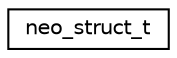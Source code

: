 digraph "Graphical Class Hierarchy"
{
  edge [fontname="Helvetica",fontsize="10",labelfontname="Helvetica",labelfontsize="10"];
  node [fontname="Helvetica",fontsize="10",shape=record];
  rankdir="LR";
  Node1 [label="neo_struct_t",height=0.2,width=0.4,color="black", fillcolor="white", style="filled",URL="$structneo__struct__t.html"];
}
